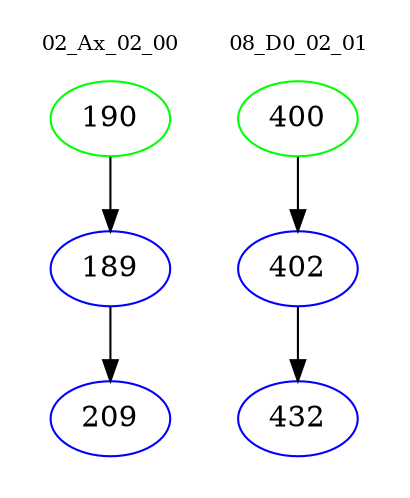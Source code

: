 digraph{
subgraph cluster_0 {
color = white
label = "02_Ax_02_00";
fontsize=10;
T0_190 [label="190", color="green"]
T0_190 -> T0_189 [color="black"]
T0_189 [label="189", color="blue"]
T0_189 -> T0_209 [color="black"]
T0_209 [label="209", color="blue"]
}
subgraph cluster_1 {
color = white
label = "08_D0_02_01";
fontsize=10;
T1_400 [label="400", color="green"]
T1_400 -> T1_402 [color="black"]
T1_402 [label="402", color="blue"]
T1_402 -> T1_432 [color="black"]
T1_432 [label="432", color="blue"]
}
}
